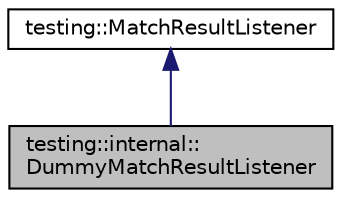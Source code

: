 digraph "testing::internal::DummyMatchResultListener"
{
  edge [fontname="Helvetica",fontsize="10",labelfontname="Helvetica",labelfontsize="10"];
  node [fontname="Helvetica",fontsize="10",shape=record];
  Node2 [label="testing::internal::\lDummyMatchResultListener",height=0.2,width=0.4,color="black", fillcolor="grey75", style="filled", fontcolor="black"];
  Node3 -> Node2 [dir="back",color="midnightblue",fontsize="10",style="solid",fontname="Helvetica"];
  Node3 [label="testing::MatchResultListener",height=0.2,width=0.4,color="black", fillcolor="white", style="filled",URL="$classtesting_1_1MatchResultListener.html"];
}

